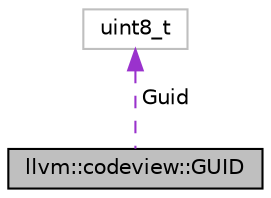 digraph "llvm::codeview::GUID"
{
 // LATEX_PDF_SIZE
  bgcolor="transparent";
  edge [fontname="Helvetica",fontsize="10",labelfontname="Helvetica",labelfontsize="10"];
  node [fontname="Helvetica",fontsize="10",shape=record];
  Node1 [label="llvm::codeview::GUID",height=0.2,width=0.4,color="black", fillcolor="grey75", style="filled", fontcolor="black",tooltip="This represents the 'GUID' type from windows.h."];
  Node2 -> Node1 [dir="back",color="darkorchid3",fontsize="10",style="dashed",label=" Guid" ,fontname="Helvetica"];
  Node2 [label="uint8_t",height=0.2,width=0.4,color="grey75",tooltip=" "];
}
